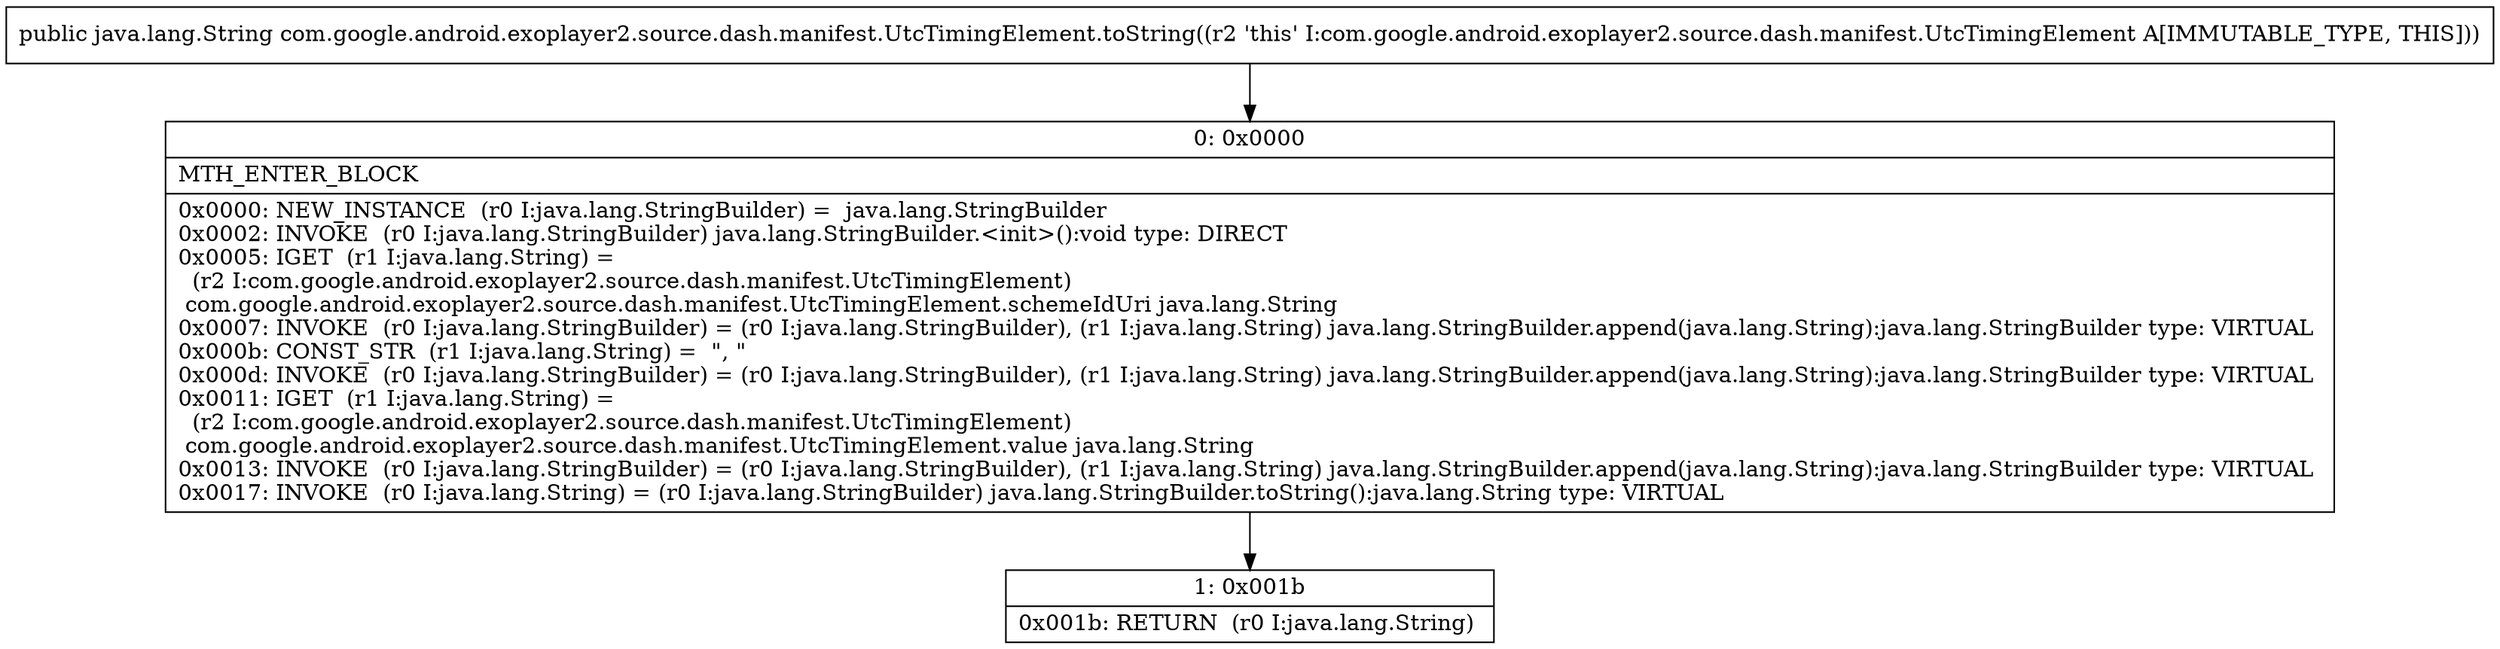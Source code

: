 digraph "CFG forcom.google.android.exoplayer2.source.dash.manifest.UtcTimingElement.toString()Ljava\/lang\/String;" {
Node_0 [shape=record,label="{0\:\ 0x0000|MTH_ENTER_BLOCK\l|0x0000: NEW_INSTANCE  (r0 I:java.lang.StringBuilder) =  java.lang.StringBuilder \l0x0002: INVOKE  (r0 I:java.lang.StringBuilder) java.lang.StringBuilder.\<init\>():void type: DIRECT \l0x0005: IGET  (r1 I:java.lang.String) = \l  (r2 I:com.google.android.exoplayer2.source.dash.manifest.UtcTimingElement)\l com.google.android.exoplayer2.source.dash.manifest.UtcTimingElement.schemeIdUri java.lang.String \l0x0007: INVOKE  (r0 I:java.lang.StringBuilder) = (r0 I:java.lang.StringBuilder), (r1 I:java.lang.String) java.lang.StringBuilder.append(java.lang.String):java.lang.StringBuilder type: VIRTUAL \l0x000b: CONST_STR  (r1 I:java.lang.String) =  \", \" \l0x000d: INVOKE  (r0 I:java.lang.StringBuilder) = (r0 I:java.lang.StringBuilder), (r1 I:java.lang.String) java.lang.StringBuilder.append(java.lang.String):java.lang.StringBuilder type: VIRTUAL \l0x0011: IGET  (r1 I:java.lang.String) = \l  (r2 I:com.google.android.exoplayer2.source.dash.manifest.UtcTimingElement)\l com.google.android.exoplayer2.source.dash.manifest.UtcTimingElement.value java.lang.String \l0x0013: INVOKE  (r0 I:java.lang.StringBuilder) = (r0 I:java.lang.StringBuilder), (r1 I:java.lang.String) java.lang.StringBuilder.append(java.lang.String):java.lang.StringBuilder type: VIRTUAL \l0x0017: INVOKE  (r0 I:java.lang.String) = (r0 I:java.lang.StringBuilder) java.lang.StringBuilder.toString():java.lang.String type: VIRTUAL \l}"];
Node_1 [shape=record,label="{1\:\ 0x001b|0x001b: RETURN  (r0 I:java.lang.String) \l}"];
MethodNode[shape=record,label="{public java.lang.String com.google.android.exoplayer2.source.dash.manifest.UtcTimingElement.toString((r2 'this' I:com.google.android.exoplayer2.source.dash.manifest.UtcTimingElement A[IMMUTABLE_TYPE, THIS])) }"];
MethodNode -> Node_0;
Node_0 -> Node_1;
}


